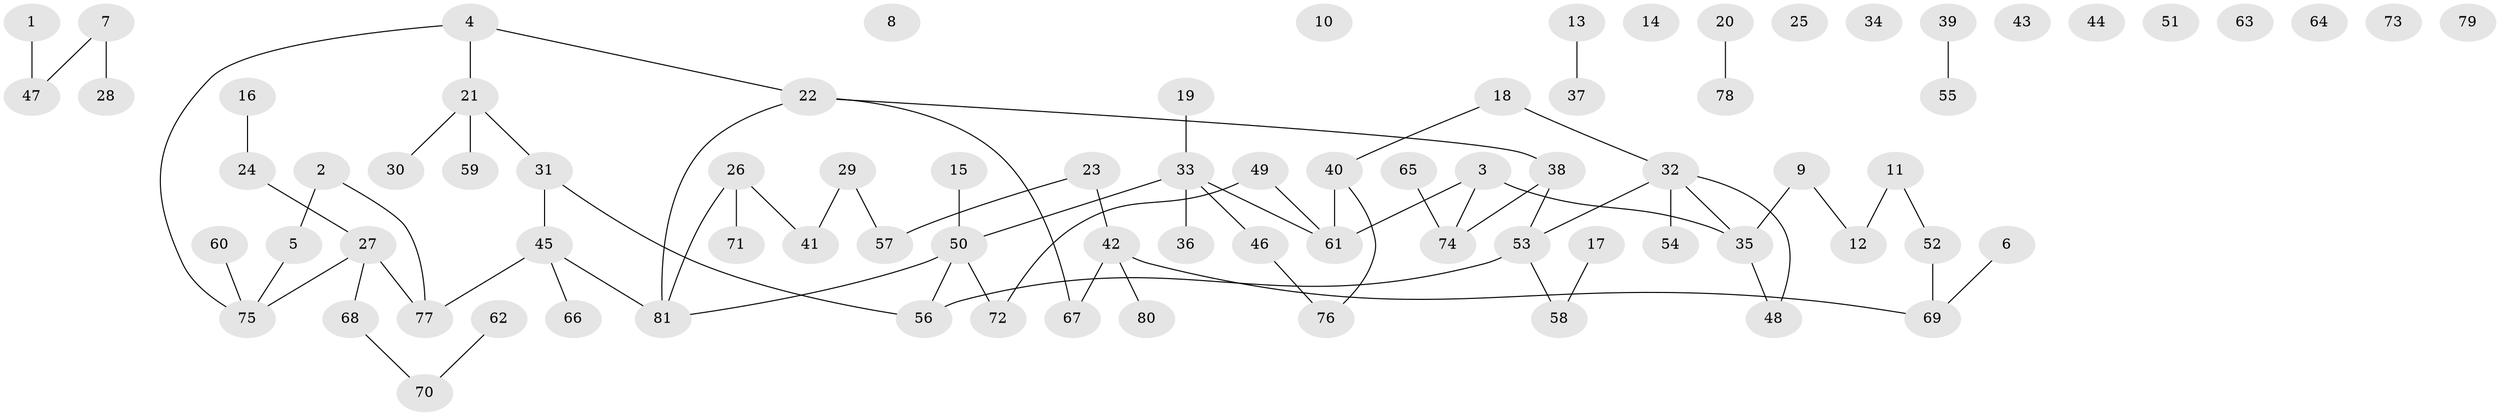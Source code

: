 // coarse degree distribution, {2: 0.47058823529411764, 3: 0.17647058823529413, 1: 0.23529411764705882, 4: 0.058823529411764705, 7: 0.058823529411764705}
// Generated by graph-tools (version 1.1) at 2025/35/03/04/25 23:35:57]
// undirected, 81 vertices, 77 edges
graph export_dot {
  node [color=gray90,style=filled];
  1;
  2;
  3;
  4;
  5;
  6;
  7;
  8;
  9;
  10;
  11;
  12;
  13;
  14;
  15;
  16;
  17;
  18;
  19;
  20;
  21;
  22;
  23;
  24;
  25;
  26;
  27;
  28;
  29;
  30;
  31;
  32;
  33;
  34;
  35;
  36;
  37;
  38;
  39;
  40;
  41;
  42;
  43;
  44;
  45;
  46;
  47;
  48;
  49;
  50;
  51;
  52;
  53;
  54;
  55;
  56;
  57;
  58;
  59;
  60;
  61;
  62;
  63;
  64;
  65;
  66;
  67;
  68;
  69;
  70;
  71;
  72;
  73;
  74;
  75;
  76;
  77;
  78;
  79;
  80;
  81;
  1 -- 47;
  2 -- 5;
  2 -- 77;
  3 -- 35;
  3 -- 61;
  3 -- 74;
  4 -- 21;
  4 -- 22;
  4 -- 75;
  5 -- 75;
  6 -- 69;
  7 -- 28;
  7 -- 47;
  9 -- 12;
  9 -- 35;
  11 -- 12;
  11 -- 52;
  13 -- 37;
  15 -- 50;
  16 -- 24;
  17 -- 58;
  18 -- 32;
  18 -- 40;
  19 -- 33;
  20 -- 78;
  21 -- 30;
  21 -- 31;
  21 -- 59;
  22 -- 38;
  22 -- 67;
  22 -- 81;
  23 -- 42;
  23 -- 57;
  24 -- 27;
  26 -- 41;
  26 -- 71;
  26 -- 81;
  27 -- 68;
  27 -- 75;
  27 -- 77;
  29 -- 41;
  29 -- 57;
  31 -- 45;
  31 -- 56;
  32 -- 35;
  32 -- 48;
  32 -- 53;
  32 -- 54;
  33 -- 36;
  33 -- 46;
  33 -- 50;
  33 -- 61;
  35 -- 48;
  38 -- 53;
  38 -- 74;
  39 -- 55;
  40 -- 61;
  40 -- 76;
  42 -- 67;
  42 -- 69;
  42 -- 80;
  45 -- 66;
  45 -- 77;
  45 -- 81;
  46 -- 76;
  49 -- 61;
  49 -- 72;
  50 -- 56;
  50 -- 72;
  50 -- 81;
  52 -- 69;
  53 -- 56;
  53 -- 58;
  60 -- 75;
  62 -- 70;
  65 -- 74;
  68 -- 70;
}
